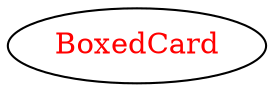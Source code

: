 digraph dependencyGraph {
 concentrate=true;
 ranksep="2.0";
 rankdir="LR"; 
 splines="ortho";
"BoxedCard" [fontcolor="red"];
}